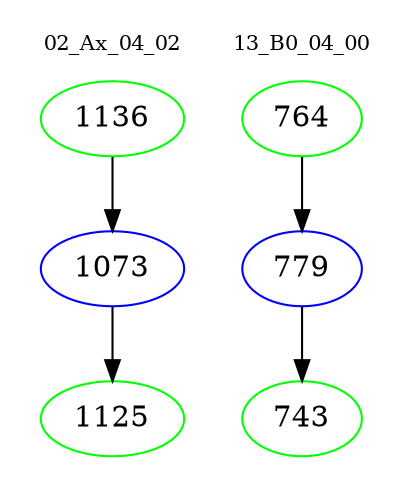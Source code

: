 digraph{
subgraph cluster_0 {
color = white
label = "02_Ax_04_02";
fontsize=10;
T0_1136 [label="1136", color="green"]
T0_1136 -> T0_1073 [color="black"]
T0_1073 [label="1073", color="blue"]
T0_1073 -> T0_1125 [color="black"]
T0_1125 [label="1125", color="green"]
}
subgraph cluster_1 {
color = white
label = "13_B0_04_00";
fontsize=10;
T1_764 [label="764", color="green"]
T1_764 -> T1_779 [color="black"]
T1_779 [label="779", color="blue"]
T1_779 -> T1_743 [color="black"]
T1_743 [label="743", color="green"]
}
}
